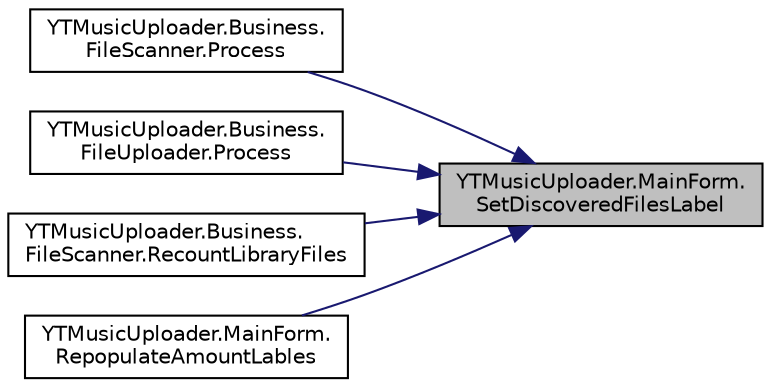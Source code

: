 digraph "YTMusicUploader.MainForm.SetDiscoveredFilesLabel"
{
 // LATEX_PDF_SIZE
  edge [fontname="Helvetica",fontsize="10",labelfontname="Helvetica",labelfontsize="10"];
  node [fontname="Helvetica",fontsize="10",shape=record];
  rankdir="RL";
  Node1 [label="YTMusicUploader.MainForm.\lSetDiscoveredFilesLabel",height=0.2,width=0.4,color="black", fillcolor="grey75", style="filled", fontcolor="black",tooltip=" "];
  Node1 -> Node2 [dir="back",color="midnightblue",fontsize="10",style="solid"];
  Node2 [label="YTMusicUploader.Business.\lFileScanner.Process",height=0.2,width=0.4,color="black", fillcolor="white", style="filled",URL="$dd/d94/class_y_t_music_uploader_1_1_business_1_1_file_scanner.html#ac79b28d31e906a37a700c7574a7b6290",tooltip="Executes the scan"];
  Node1 -> Node3 [dir="back",color="midnightblue",fontsize="10",style="solid"];
  Node3 [label="YTMusicUploader.Business.\lFileUploader.Process",height=0.2,width=0.4,color="black", fillcolor="white", style="filled",URL="$d9/dab/class_y_t_music_uploader_1_1_business_1_1_file_uploader.html#a5ecabcb283073e1b7fe3cefaa0c19cc7",tooltip="Execute the upload process"];
  Node1 -> Node4 [dir="back",color="midnightblue",fontsize="10",style="solid"];
  Node4 [label="YTMusicUploader.Business.\lFileScanner.RecountLibraryFiles",height=0.2,width=0.4,color="black", fillcolor="white", style="filled",URL="$dd/d94/class_y_t_music_uploader_1_1_business_1_1_file_scanner.html#ac6fbaca1fd66679b56ace361aae3718d",tooltip="Updates the 'Discovered Files' count on the main form. Ideally used when updating the form while an u..."];
  Node1 -> Node5 [dir="back",color="midnightblue",fontsize="10",style="solid"];
  Node5 [label="YTMusicUploader.MainForm.\lRepopulateAmountLables",height=0.2,width=0.4,color="black", fillcolor="white", style="filled",URL="$d0/d66/class_y_t_music_uploader_1_1_main_form.html#adf4d8b09c79a8054031a234f8c4e8d92",tooltip=" "];
}
